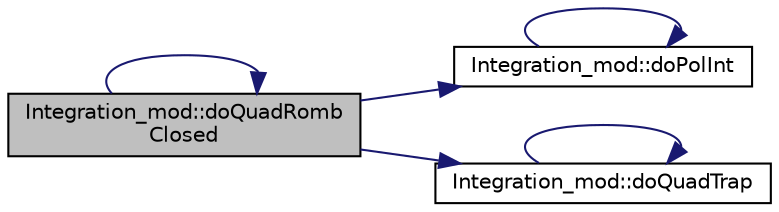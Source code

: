 digraph "Integration_mod::doQuadRombClosed"
{
 // LATEX_PDF_SIZE
  edge [fontname="Helvetica",fontsize="10",labelfontname="Helvetica",labelfontsize="10"];
  node [fontname="Helvetica",fontsize="10",shape=record];
  rankdir="LR";
  Node1 [label="Integration_mod::doQuadRomb\lClosed",height=0.2,width=0.4,color="black", fillcolor="grey75", style="filled", fontcolor="black",tooltip="Return the integral of function getFunc in the closed range [lowerLim,upperLim] using Adaptive Romber..."];
  Node1 -> Node2 [color="midnightblue",fontsize="10",style="solid",fontname="Helvetica"];
  Node2 [label="Integration_mod::doPolInt",height=0.2,width=0.4,color="black", fillcolor="white", style="filled",URL="$namespaceIntegration__mod.html#a6af456f3f4755f8fcbb99292c81d8c55",tooltip=" "];
  Node2 -> Node2 [color="midnightblue",fontsize="10",style="solid",fontname="Helvetica"];
  Node1 -> Node1 [color="midnightblue",fontsize="10",style="solid",fontname="Helvetica"];
  Node1 -> Node3 [color="midnightblue",fontsize="10",style="solid",fontname="Helvetica"];
  Node3 [label="Integration_mod::doQuadTrap",height=0.2,width=0.4,color="black", fillcolor="white", style="filled",URL="$namespaceIntegration__mod.html#a5a20f6d4a6161dd4fff687c5c790dc9c",tooltip=" "];
  Node3 -> Node3 [color="midnightblue",fontsize="10",style="solid",fontname="Helvetica"];
}
